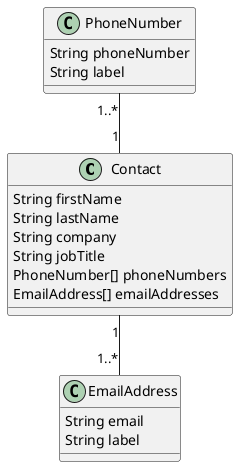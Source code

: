@startuml "ContactAppClassDiagram"

class Contact {
    String firstName
    String lastName
    String company
    String jobTitle
    PhoneNumber[] phoneNumbers
    EmailAddress[] emailAddresses
}

class PhoneNumber {
    String phoneNumber
    String label
}

class EmailAddress {
    String email
    String label
}

Contact "1" -u- "1..*" PhoneNumber
Contact "1" -d- "1..*" EmailAddress

@enduml